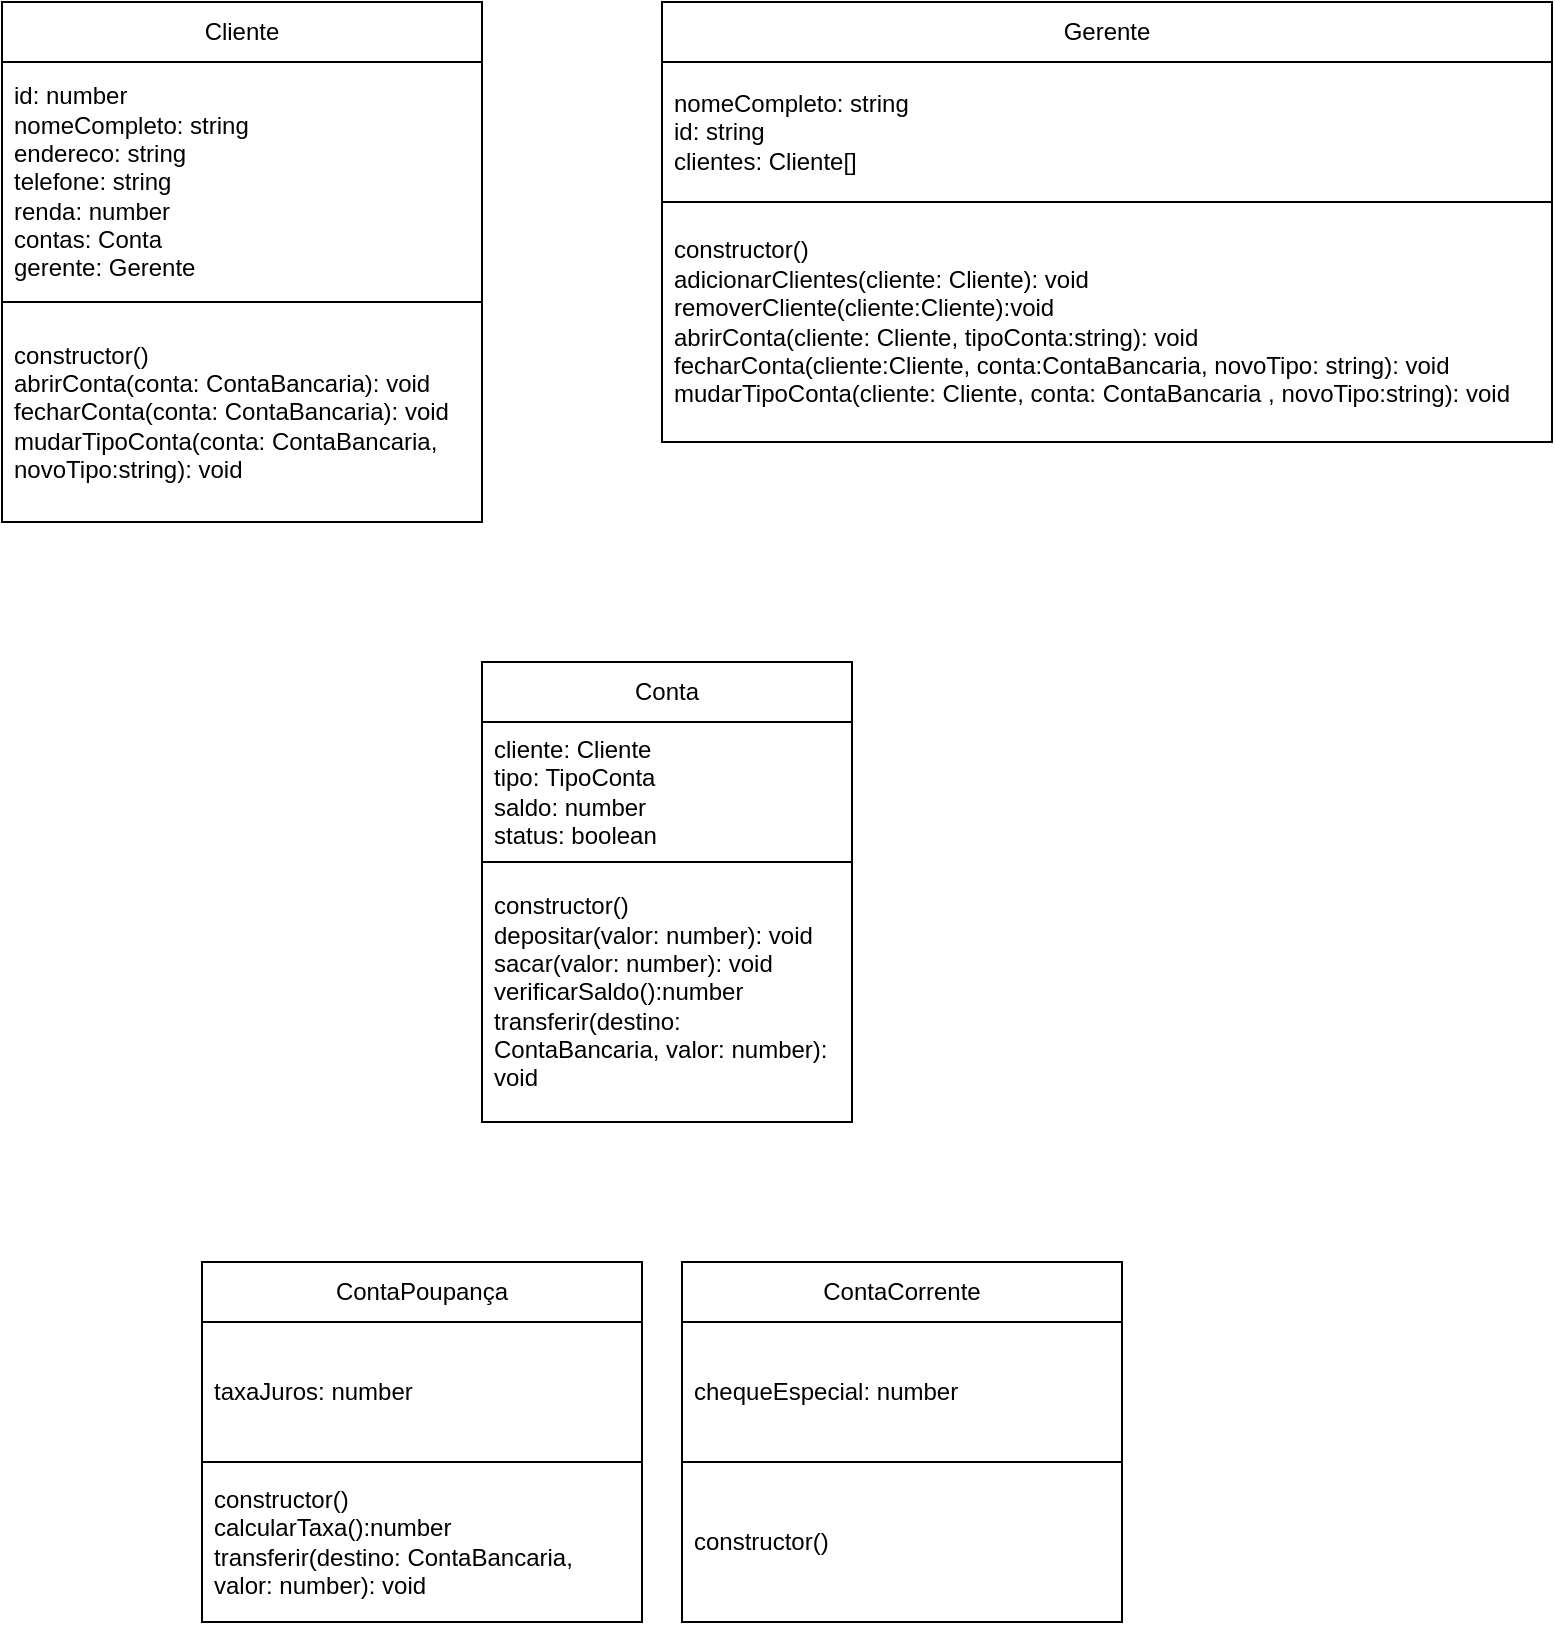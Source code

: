 <mxfile>
    <diagram id="zGJvNNN-_vGTe-rHLD0z" name="Page-1">
        <mxGraphModel dx="365" dy="702" grid="1" gridSize="10" guides="1" tooltips="1" connect="1" arrows="1" fold="1" page="1" pageScale="1" pageWidth="850" pageHeight="1100" math="0" shadow="0">
            <root>
                <mxCell id="0"/>
                <mxCell id="1" parent="0"/>
                <mxCell id="43" value="Cliente" style="swimlane;fontStyle=0;childLayout=stackLayout;horizontal=1;startSize=30;horizontalStack=0;resizeParent=1;resizeParentMax=0;resizeLast=0;collapsible=1;marginBottom=0;whiteSpace=wrap;html=1;" parent="1" vertex="1">
                    <mxGeometry x="50" y="70" width="240" height="260" as="geometry">
                        <mxRectangle x="375" y="535" width="170" height="30" as="alternateBounds"/>
                    </mxGeometry>
                </mxCell>
                <mxCell id="44" value="id: number&lt;br&gt;nomeCompleto: string&lt;br&gt;endereco: string&lt;br&gt;telefone: string&lt;br&gt;renda: number&amp;nbsp;&lt;br&gt;contas: Conta&lt;br&gt;gerente: Gerente" style="text;strokeColor=none;fillColor=none;align=left;verticalAlign=middle;spacingLeft=4;spacingRight=4;overflow=hidden;points=[[0,0.5],[1,0.5]];portConstraint=eastwest;rotatable=0;whiteSpace=wrap;html=1;" parent="43" vertex="1">
                    <mxGeometry y="30" width="240" height="120" as="geometry"/>
                </mxCell>
                <mxCell id="45" value="constructor()&amp;nbsp;&lt;br&gt;abrirConta(conta: ContaBancaria): void&amp;nbsp;&lt;br&gt;fecharConta(conta: ContaBancaria): void&amp;nbsp;&lt;br&gt;mudarTipoConta(conta: ContaBancaria, novoTipo:string): void&amp;nbsp;" style="text;strokeColor=default;fillColor=none;align=left;verticalAlign=middle;spacingLeft=4;spacingRight=4;overflow=hidden;points=[[0,0.5],[1,0.5]];portConstraint=eastwest;rotatable=0;whiteSpace=wrap;html=1;" parent="43" vertex="1">
                    <mxGeometry y="150" width="240" height="110" as="geometry"/>
                </mxCell>
                <mxCell id="46" value="Conta" style="swimlane;fontStyle=0;childLayout=stackLayout;horizontal=1;startSize=30;horizontalStack=0;resizeParent=1;resizeParentMax=0;resizeLast=0;collapsible=1;marginBottom=0;whiteSpace=wrap;html=1;" parent="1" vertex="1">
                    <mxGeometry x="290" y="400" width="185" height="100" as="geometry">
                        <mxRectangle x="375" y="535" width="170" height="30" as="alternateBounds"/>
                    </mxGeometry>
                </mxCell>
                <mxCell id="47" value="cliente: Cliente&lt;br&gt;tipo: TipoConta&lt;br&gt;saldo: number&lt;br&gt;status: boolean" style="text;strokeColor=none;fillColor=none;align=left;verticalAlign=middle;spacingLeft=4;spacingRight=4;overflow=hidden;points=[[0,0.5],[1,0.5]];portConstraint=eastwest;rotatable=0;whiteSpace=wrap;html=1;" parent="46" vertex="1">
                    <mxGeometry y="30" width="185" height="70" as="geometry"/>
                </mxCell>
                <mxCell id="54" value="ContaCorrente" style="swimlane;fontStyle=0;childLayout=stackLayout;horizontal=1;startSize=30;horizontalStack=0;resizeParent=1;resizeParentMax=0;resizeLast=0;collapsible=1;marginBottom=0;whiteSpace=wrap;html=1;" parent="1" vertex="1">
                    <mxGeometry x="390" y="700" width="220" height="180" as="geometry">
                        <mxRectangle x="375" y="535" width="170" height="30" as="alternateBounds"/>
                    </mxGeometry>
                </mxCell>
                <mxCell id="55" value="chequeEspecial: number" style="text;strokeColor=none;fillColor=none;align=left;verticalAlign=middle;spacingLeft=4;spacingRight=4;overflow=hidden;points=[[0,0.5],[1,0.5]];portConstraint=eastwest;rotatable=0;whiteSpace=wrap;html=1;" parent="54" vertex="1">
                    <mxGeometry y="30" width="220" height="70" as="geometry"/>
                </mxCell>
                <mxCell id="56" value="constructor()" style="text;strokeColor=default;fillColor=none;align=left;verticalAlign=middle;spacingLeft=4;spacingRight=4;overflow=hidden;points=[[0,0.5],[1,0.5]];portConstraint=eastwest;rotatable=0;whiteSpace=wrap;html=1;" parent="54" vertex="1">
                    <mxGeometry y="100" width="220" height="80" as="geometry"/>
                </mxCell>
                <mxCell id="48" value="constructor()&lt;br&gt;depositar(valor: number): void&lt;br&gt;sacar(valor: number): void&lt;br&gt;verificarSaldo():number&lt;br&gt;transferir(destino: ContaBancaria, valor: number): void&lt;br&gt;" style="text;strokeColor=default;fillColor=none;align=left;verticalAlign=middle;spacingLeft=4;spacingRight=4;overflow=hidden;points=[[0,0.5],[1,0.5]];portConstraint=eastwest;rotatable=0;whiteSpace=wrap;html=1;" parent="1" vertex="1">
                    <mxGeometry x="290" y="500" width="185" height="130" as="geometry"/>
                </mxCell>
                <mxCell id="57" value="Gerente" style="swimlane;fontStyle=0;childLayout=stackLayout;horizontal=1;startSize=30;horizontalStack=0;resizeParent=1;resizeParentMax=0;resizeLast=0;collapsible=1;marginBottom=0;whiteSpace=wrap;html=1;" parent="1" vertex="1">
                    <mxGeometry x="380" y="70" width="445" height="220" as="geometry">
                        <mxRectangle x="375" y="535" width="170" height="30" as="alternateBounds"/>
                    </mxGeometry>
                </mxCell>
                <mxCell id="58" value="nomeCompleto: string&lt;br&gt;id: string&lt;br&gt;clientes: Cliente[]" style="text;strokeColor=none;fillColor=none;align=left;verticalAlign=middle;spacingLeft=4;spacingRight=4;overflow=hidden;points=[[0,0.5],[1,0.5]];portConstraint=eastwest;rotatable=0;whiteSpace=wrap;html=1;" parent="57" vertex="1">
                    <mxGeometry y="30" width="445" height="70" as="geometry"/>
                </mxCell>
                <mxCell id="59" value="constructor()&lt;br&gt;adicionarClientes(cliente: Cliente): void&lt;br&gt;removerCliente(cliente:Cliente):void&amp;nbsp;&lt;br&gt;abrirConta(cliente: Cliente, tipoConta:string): void&lt;br&gt;fecharConta(cliente:Cliente, conta:ContaBancaria, novoTipo: string): void&lt;br&gt;mudarTipoConta(cliente: Cliente, conta: ContaBancaria , novoTipo:string): void&lt;br&gt;" style="text;strokeColor=default;fillColor=none;align=left;verticalAlign=middle;spacingLeft=4;spacingRight=4;overflow=hidden;points=[[0,0.5],[1,0.5]];portConstraint=eastwest;rotatable=0;whiteSpace=wrap;html=1;" parent="57" vertex="1">
                    <mxGeometry y="100" width="445" height="120" as="geometry"/>
                </mxCell>
                <mxCell id="60" value="ContaPoupança" style="swimlane;fontStyle=0;childLayout=stackLayout;horizontal=1;startSize=30;horizontalStack=0;resizeParent=1;resizeParentMax=0;resizeLast=0;collapsible=1;marginBottom=0;whiteSpace=wrap;html=1;" parent="1" vertex="1">
                    <mxGeometry x="150" y="700" width="220" height="180" as="geometry">
                        <mxRectangle x="375" y="535" width="170" height="30" as="alternateBounds"/>
                    </mxGeometry>
                </mxCell>
                <mxCell id="61" value="taxaJuros: number&amp;nbsp;" style="text;strokeColor=none;fillColor=none;align=left;verticalAlign=middle;spacingLeft=4;spacingRight=4;overflow=hidden;points=[[0,0.5],[1,0.5]];portConstraint=eastwest;rotatable=0;whiteSpace=wrap;html=1;" parent="60" vertex="1">
                    <mxGeometry y="30" width="220" height="70" as="geometry"/>
                </mxCell>
                <mxCell id="62" value="constructor()&lt;br&gt;calcularTaxa():number&lt;br&gt;transferir(destino: ContaBancaria, valor: number): void" style="text;strokeColor=default;fillColor=none;align=left;verticalAlign=middle;spacingLeft=4;spacingRight=4;overflow=hidden;points=[[0,0.5],[1,0.5]];portConstraint=eastwest;rotatable=0;whiteSpace=wrap;html=1;" parent="60" vertex="1">
                    <mxGeometry y="100" width="220" height="80" as="geometry"/>
                </mxCell>
            </root>
        </mxGraphModel>
    </diagram>
</mxfile>